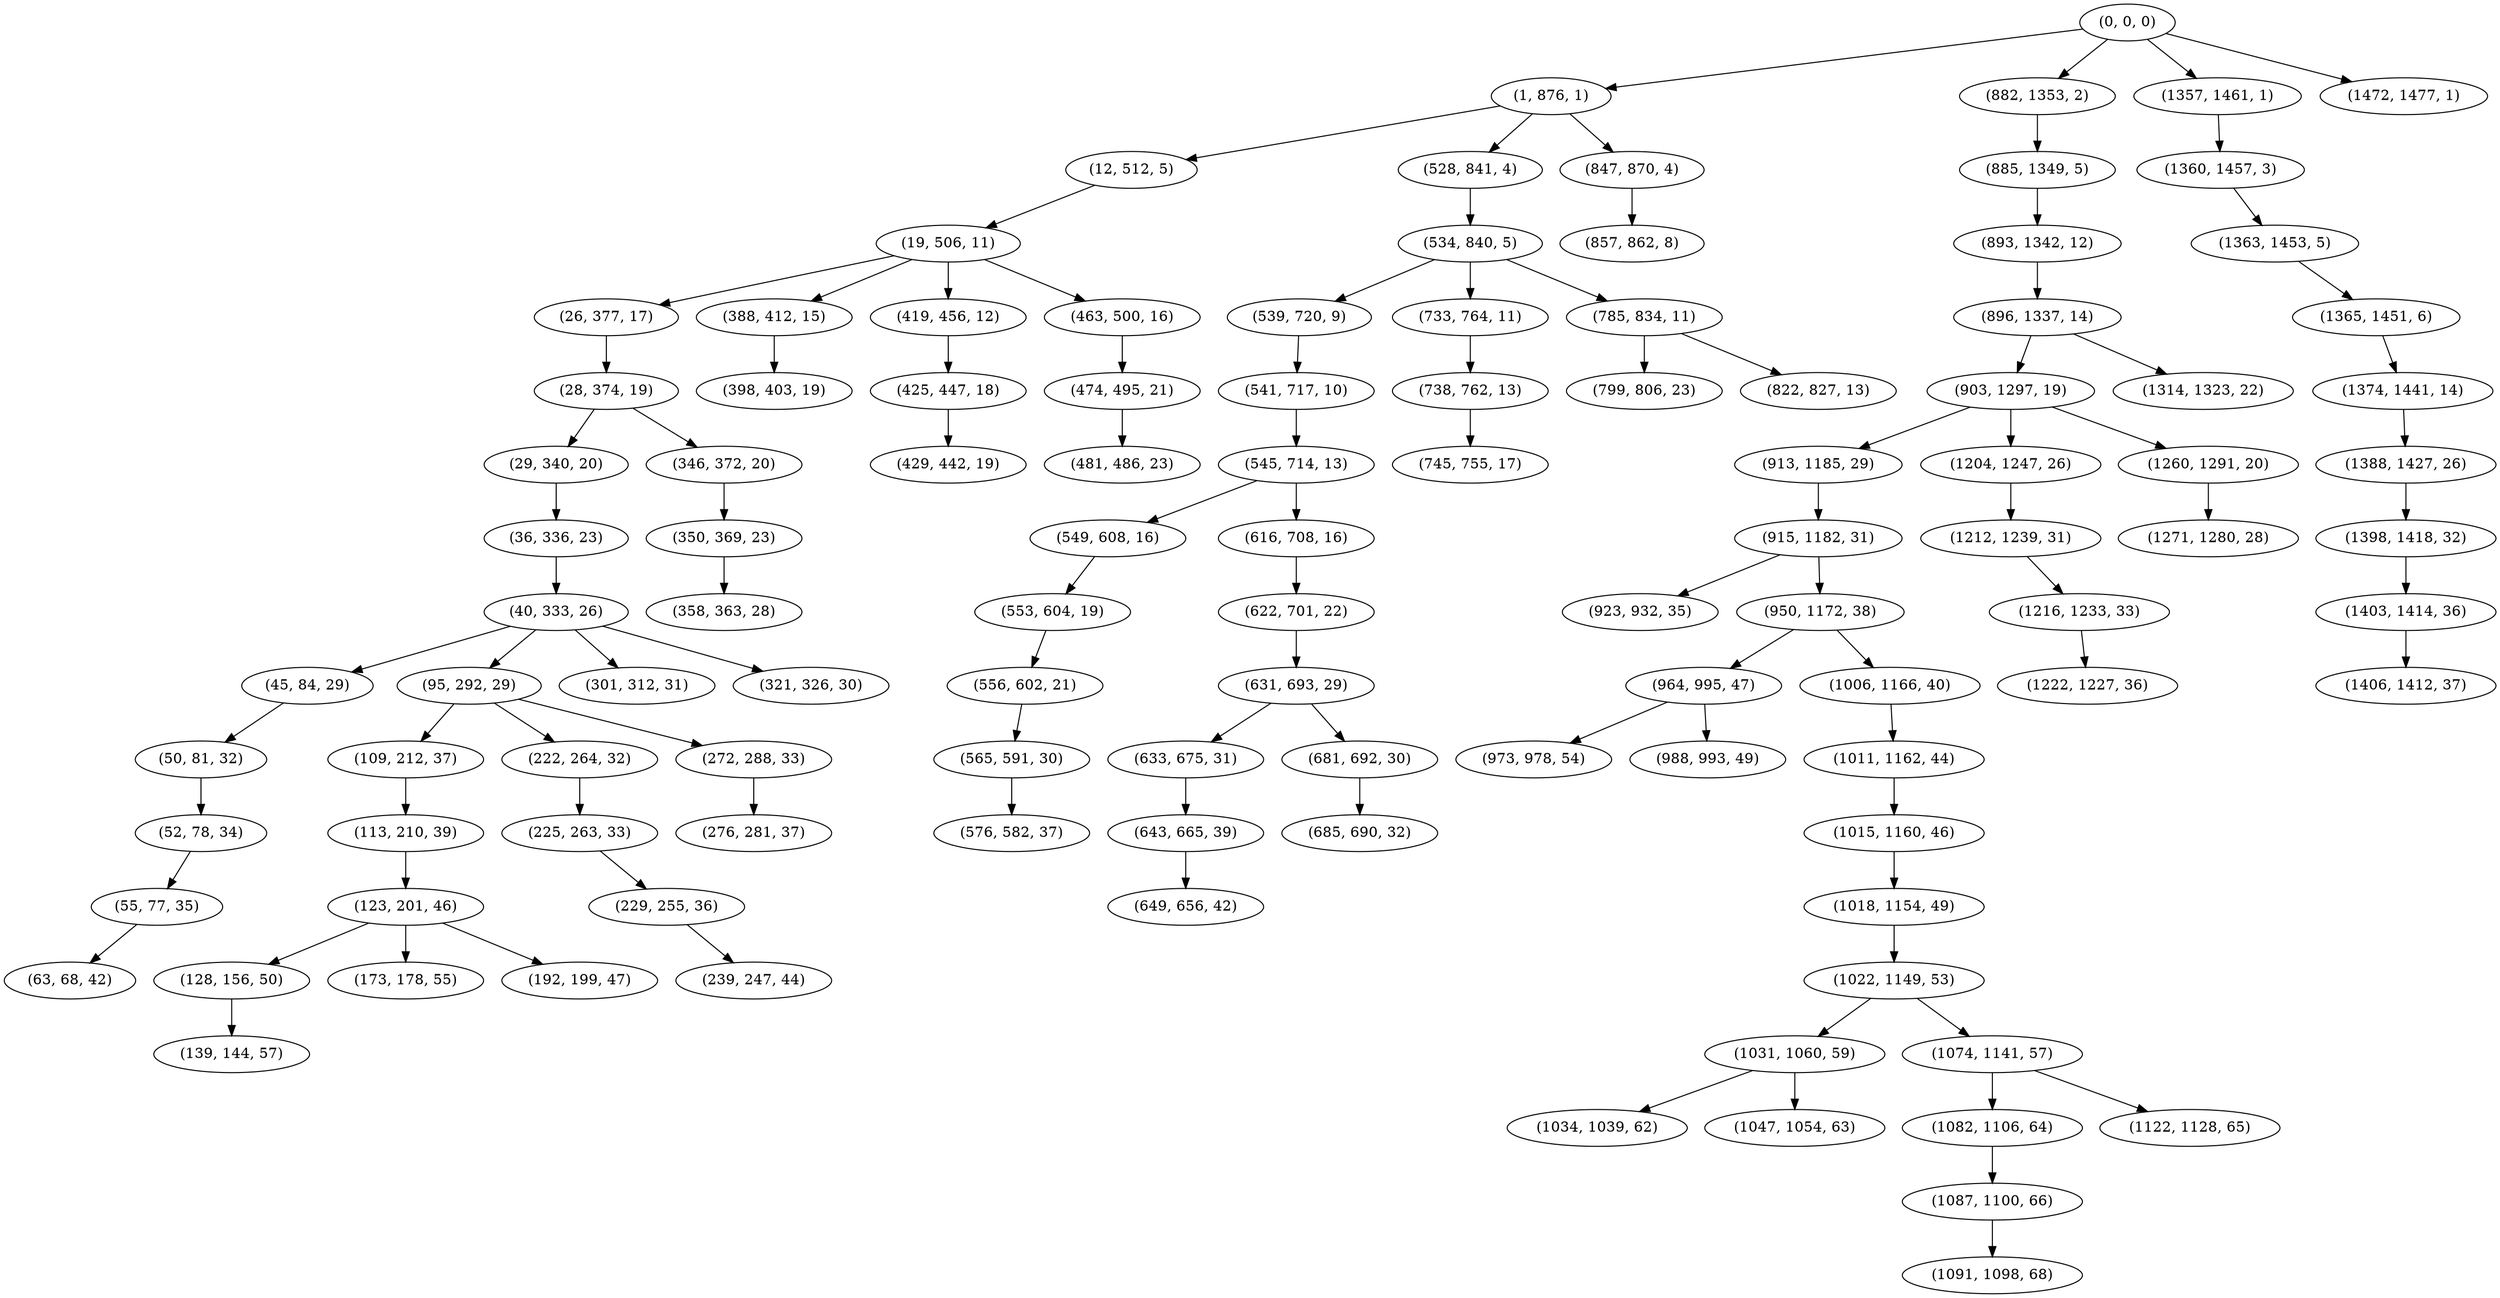 digraph tree {
    "(0, 0, 0)";
    "(1, 876, 1)";
    "(12, 512, 5)";
    "(19, 506, 11)";
    "(26, 377, 17)";
    "(28, 374, 19)";
    "(29, 340, 20)";
    "(36, 336, 23)";
    "(40, 333, 26)";
    "(45, 84, 29)";
    "(50, 81, 32)";
    "(52, 78, 34)";
    "(55, 77, 35)";
    "(63, 68, 42)";
    "(95, 292, 29)";
    "(109, 212, 37)";
    "(113, 210, 39)";
    "(123, 201, 46)";
    "(128, 156, 50)";
    "(139, 144, 57)";
    "(173, 178, 55)";
    "(192, 199, 47)";
    "(222, 264, 32)";
    "(225, 263, 33)";
    "(229, 255, 36)";
    "(239, 247, 44)";
    "(272, 288, 33)";
    "(276, 281, 37)";
    "(301, 312, 31)";
    "(321, 326, 30)";
    "(346, 372, 20)";
    "(350, 369, 23)";
    "(358, 363, 28)";
    "(388, 412, 15)";
    "(398, 403, 19)";
    "(419, 456, 12)";
    "(425, 447, 18)";
    "(429, 442, 19)";
    "(463, 500, 16)";
    "(474, 495, 21)";
    "(481, 486, 23)";
    "(528, 841, 4)";
    "(534, 840, 5)";
    "(539, 720, 9)";
    "(541, 717, 10)";
    "(545, 714, 13)";
    "(549, 608, 16)";
    "(553, 604, 19)";
    "(556, 602, 21)";
    "(565, 591, 30)";
    "(576, 582, 37)";
    "(616, 708, 16)";
    "(622, 701, 22)";
    "(631, 693, 29)";
    "(633, 675, 31)";
    "(643, 665, 39)";
    "(649, 656, 42)";
    "(681, 692, 30)";
    "(685, 690, 32)";
    "(733, 764, 11)";
    "(738, 762, 13)";
    "(745, 755, 17)";
    "(785, 834, 11)";
    "(799, 806, 23)";
    "(822, 827, 13)";
    "(847, 870, 4)";
    "(857, 862, 8)";
    "(882, 1353, 2)";
    "(885, 1349, 5)";
    "(893, 1342, 12)";
    "(896, 1337, 14)";
    "(903, 1297, 19)";
    "(913, 1185, 29)";
    "(915, 1182, 31)";
    "(923, 932, 35)";
    "(950, 1172, 38)";
    "(964, 995, 47)";
    "(973, 978, 54)";
    "(988, 993, 49)";
    "(1006, 1166, 40)";
    "(1011, 1162, 44)";
    "(1015, 1160, 46)";
    "(1018, 1154, 49)";
    "(1022, 1149, 53)";
    "(1031, 1060, 59)";
    "(1034, 1039, 62)";
    "(1047, 1054, 63)";
    "(1074, 1141, 57)";
    "(1082, 1106, 64)";
    "(1087, 1100, 66)";
    "(1091, 1098, 68)";
    "(1122, 1128, 65)";
    "(1204, 1247, 26)";
    "(1212, 1239, 31)";
    "(1216, 1233, 33)";
    "(1222, 1227, 36)";
    "(1260, 1291, 20)";
    "(1271, 1280, 28)";
    "(1314, 1323, 22)";
    "(1357, 1461, 1)";
    "(1360, 1457, 3)";
    "(1363, 1453, 5)";
    "(1365, 1451, 6)";
    "(1374, 1441, 14)";
    "(1388, 1427, 26)";
    "(1398, 1418, 32)";
    "(1403, 1414, 36)";
    "(1406, 1412, 37)";
    "(1472, 1477, 1)";
    "(0, 0, 0)" -> "(1, 876, 1)";
    "(0, 0, 0)" -> "(882, 1353, 2)";
    "(0, 0, 0)" -> "(1357, 1461, 1)";
    "(0, 0, 0)" -> "(1472, 1477, 1)";
    "(1, 876, 1)" -> "(12, 512, 5)";
    "(1, 876, 1)" -> "(528, 841, 4)";
    "(1, 876, 1)" -> "(847, 870, 4)";
    "(12, 512, 5)" -> "(19, 506, 11)";
    "(19, 506, 11)" -> "(26, 377, 17)";
    "(19, 506, 11)" -> "(388, 412, 15)";
    "(19, 506, 11)" -> "(419, 456, 12)";
    "(19, 506, 11)" -> "(463, 500, 16)";
    "(26, 377, 17)" -> "(28, 374, 19)";
    "(28, 374, 19)" -> "(29, 340, 20)";
    "(28, 374, 19)" -> "(346, 372, 20)";
    "(29, 340, 20)" -> "(36, 336, 23)";
    "(36, 336, 23)" -> "(40, 333, 26)";
    "(40, 333, 26)" -> "(45, 84, 29)";
    "(40, 333, 26)" -> "(95, 292, 29)";
    "(40, 333, 26)" -> "(301, 312, 31)";
    "(40, 333, 26)" -> "(321, 326, 30)";
    "(45, 84, 29)" -> "(50, 81, 32)";
    "(50, 81, 32)" -> "(52, 78, 34)";
    "(52, 78, 34)" -> "(55, 77, 35)";
    "(55, 77, 35)" -> "(63, 68, 42)";
    "(95, 292, 29)" -> "(109, 212, 37)";
    "(95, 292, 29)" -> "(222, 264, 32)";
    "(95, 292, 29)" -> "(272, 288, 33)";
    "(109, 212, 37)" -> "(113, 210, 39)";
    "(113, 210, 39)" -> "(123, 201, 46)";
    "(123, 201, 46)" -> "(128, 156, 50)";
    "(123, 201, 46)" -> "(173, 178, 55)";
    "(123, 201, 46)" -> "(192, 199, 47)";
    "(128, 156, 50)" -> "(139, 144, 57)";
    "(222, 264, 32)" -> "(225, 263, 33)";
    "(225, 263, 33)" -> "(229, 255, 36)";
    "(229, 255, 36)" -> "(239, 247, 44)";
    "(272, 288, 33)" -> "(276, 281, 37)";
    "(346, 372, 20)" -> "(350, 369, 23)";
    "(350, 369, 23)" -> "(358, 363, 28)";
    "(388, 412, 15)" -> "(398, 403, 19)";
    "(419, 456, 12)" -> "(425, 447, 18)";
    "(425, 447, 18)" -> "(429, 442, 19)";
    "(463, 500, 16)" -> "(474, 495, 21)";
    "(474, 495, 21)" -> "(481, 486, 23)";
    "(528, 841, 4)" -> "(534, 840, 5)";
    "(534, 840, 5)" -> "(539, 720, 9)";
    "(534, 840, 5)" -> "(733, 764, 11)";
    "(534, 840, 5)" -> "(785, 834, 11)";
    "(539, 720, 9)" -> "(541, 717, 10)";
    "(541, 717, 10)" -> "(545, 714, 13)";
    "(545, 714, 13)" -> "(549, 608, 16)";
    "(545, 714, 13)" -> "(616, 708, 16)";
    "(549, 608, 16)" -> "(553, 604, 19)";
    "(553, 604, 19)" -> "(556, 602, 21)";
    "(556, 602, 21)" -> "(565, 591, 30)";
    "(565, 591, 30)" -> "(576, 582, 37)";
    "(616, 708, 16)" -> "(622, 701, 22)";
    "(622, 701, 22)" -> "(631, 693, 29)";
    "(631, 693, 29)" -> "(633, 675, 31)";
    "(631, 693, 29)" -> "(681, 692, 30)";
    "(633, 675, 31)" -> "(643, 665, 39)";
    "(643, 665, 39)" -> "(649, 656, 42)";
    "(681, 692, 30)" -> "(685, 690, 32)";
    "(733, 764, 11)" -> "(738, 762, 13)";
    "(738, 762, 13)" -> "(745, 755, 17)";
    "(785, 834, 11)" -> "(799, 806, 23)";
    "(785, 834, 11)" -> "(822, 827, 13)";
    "(847, 870, 4)" -> "(857, 862, 8)";
    "(882, 1353, 2)" -> "(885, 1349, 5)";
    "(885, 1349, 5)" -> "(893, 1342, 12)";
    "(893, 1342, 12)" -> "(896, 1337, 14)";
    "(896, 1337, 14)" -> "(903, 1297, 19)";
    "(896, 1337, 14)" -> "(1314, 1323, 22)";
    "(903, 1297, 19)" -> "(913, 1185, 29)";
    "(903, 1297, 19)" -> "(1204, 1247, 26)";
    "(903, 1297, 19)" -> "(1260, 1291, 20)";
    "(913, 1185, 29)" -> "(915, 1182, 31)";
    "(915, 1182, 31)" -> "(923, 932, 35)";
    "(915, 1182, 31)" -> "(950, 1172, 38)";
    "(950, 1172, 38)" -> "(964, 995, 47)";
    "(950, 1172, 38)" -> "(1006, 1166, 40)";
    "(964, 995, 47)" -> "(973, 978, 54)";
    "(964, 995, 47)" -> "(988, 993, 49)";
    "(1006, 1166, 40)" -> "(1011, 1162, 44)";
    "(1011, 1162, 44)" -> "(1015, 1160, 46)";
    "(1015, 1160, 46)" -> "(1018, 1154, 49)";
    "(1018, 1154, 49)" -> "(1022, 1149, 53)";
    "(1022, 1149, 53)" -> "(1031, 1060, 59)";
    "(1022, 1149, 53)" -> "(1074, 1141, 57)";
    "(1031, 1060, 59)" -> "(1034, 1039, 62)";
    "(1031, 1060, 59)" -> "(1047, 1054, 63)";
    "(1074, 1141, 57)" -> "(1082, 1106, 64)";
    "(1074, 1141, 57)" -> "(1122, 1128, 65)";
    "(1082, 1106, 64)" -> "(1087, 1100, 66)";
    "(1087, 1100, 66)" -> "(1091, 1098, 68)";
    "(1204, 1247, 26)" -> "(1212, 1239, 31)";
    "(1212, 1239, 31)" -> "(1216, 1233, 33)";
    "(1216, 1233, 33)" -> "(1222, 1227, 36)";
    "(1260, 1291, 20)" -> "(1271, 1280, 28)";
    "(1357, 1461, 1)" -> "(1360, 1457, 3)";
    "(1360, 1457, 3)" -> "(1363, 1453, 5)";
    "(1363, 1453, 5)" -> "(1365, 1451, 6)";
    "(1365, 1451, 6)" -> "(1374, 1441, 14)";
    "(1374, 1441, 14)" -> "(1388, 1427, 26)";
    "(1388, 1427, 26)" -> "(1398, 1418, 32)";
    "(1398, 1418, 32)" -> "(1403, 1414, 36)";
    "(1403, 1414, 36)" -> "(1406, 1412, 37)";
}
